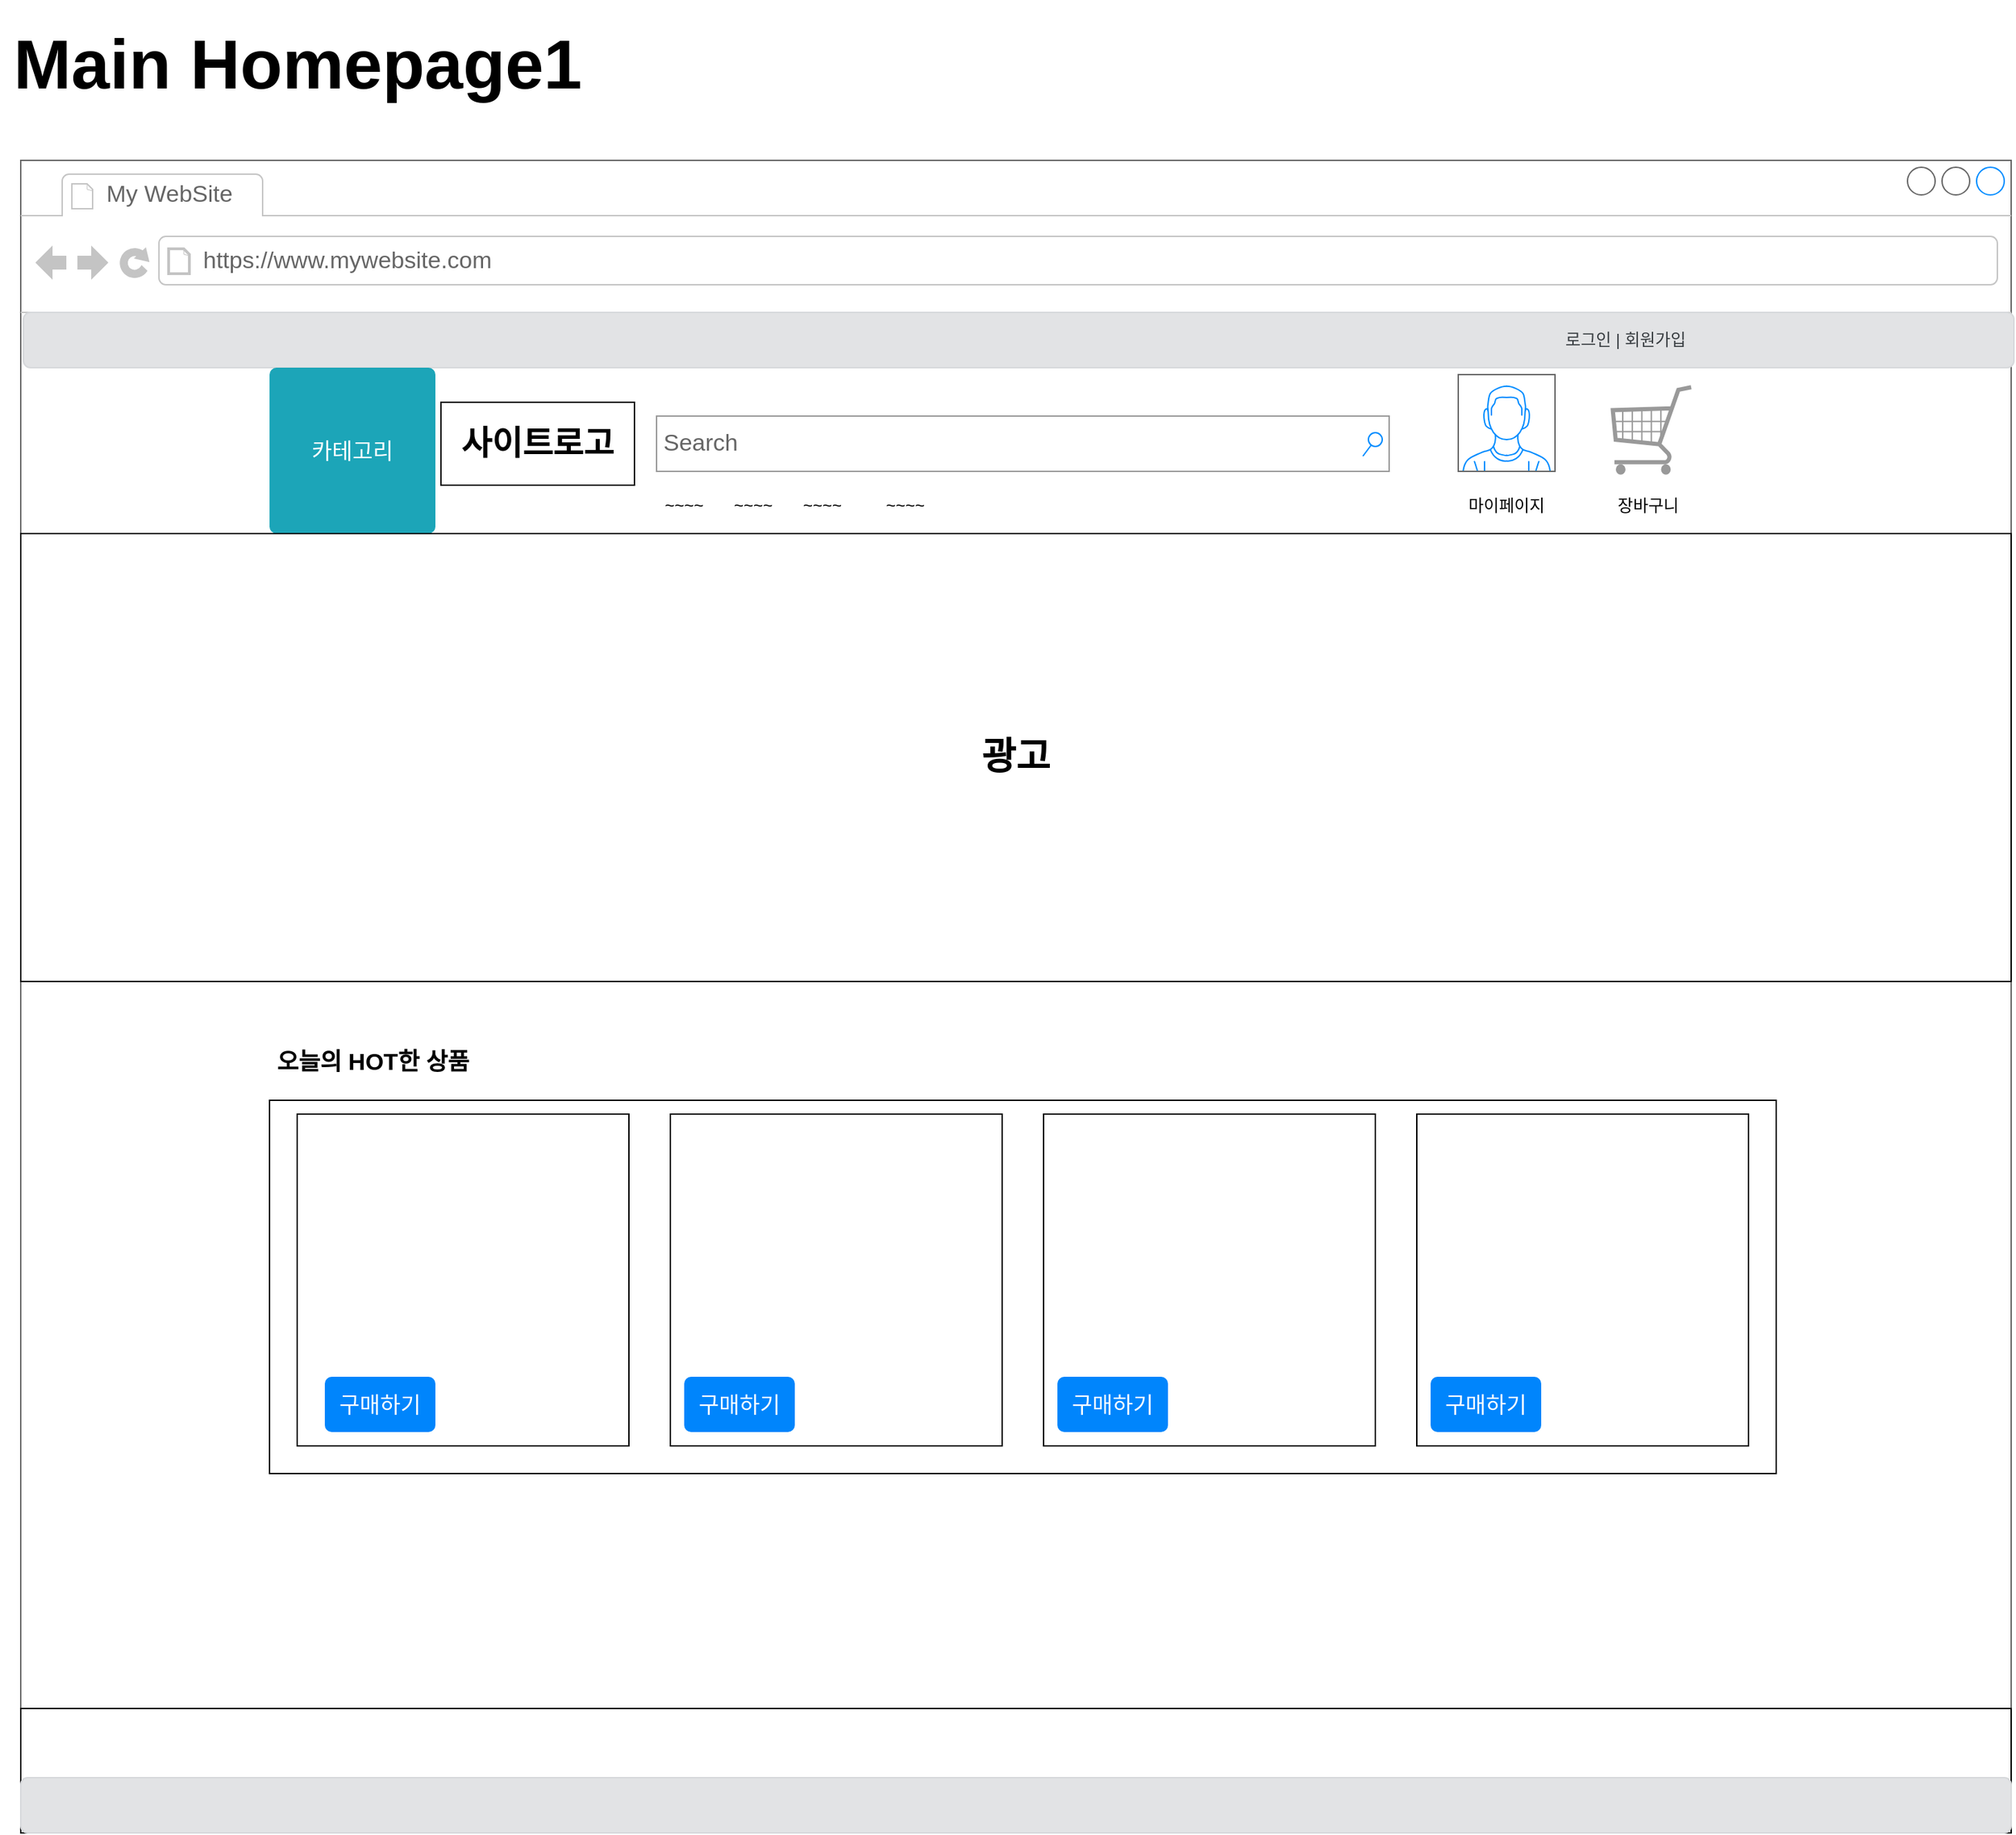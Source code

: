 <mxfile version="14.1.8" type="github"><diagram id="qB0sNi3eg7d9RXqyTc0w" name="페이지-1"><mxGraphModel dx="1422" dy="705" grid="1" gridSize="10" guides="1" tooltips="1" connect="1" arrows="1" fold="1" page="1" pageScale="1" pageWidth="827" pageHeight="1169" math="0" shadow="0"><root><mxCell id="0"/><mxCell id="1" parent="0"/><mxCell id="9d45E5E9wvySiTXaYXBf-1" value="" style="strokeWidth=1;shadow=0;dashed=0;align=center;html=1;shape=mxgraph.mockup.containers.browserWindow;rSize=0;strokeColor=#666666;strokeColor2=#008cff;strokeColor3=#c4c4c4;mainText=,;recursiveResize=0;" vertex="1" parent="1"><mxGeometry x="450" y="280" width="550" height="380" as="geometry"/></mxCell><mxCell id="9d45E5E9wvySiTXaYXBf-2" value="Page 1" style="strokeWidth=1;shadow=0;dashed=0;align=center;html=1;shape=mxgraph.mockup.containers.anchor;fontSize=17;fontColor=#666666;align=left;" vertex="1" parent="9d45E5E9wvySiTXaYXBf-1"><mxGeometry x="60" y="12" width="110" height="26" as="geometry"/></mxCell><mxCell id="9d45E5E9wvySiTXaYXBf-3" value="https://www.draw.io" style="strokeWidth=1;shadow=0;dashed=0;align=center;html=1;shape=mxgraph.mockup.containers.anchor;rSize=0;fontSize=17;fontColor=#666666;align=left;" vertex="1" parent="9d45E5E9wvySiTXaYXBf-1"><mxGeometry x="130" y="60" width="250" height="26" as="geometry"/></mxCell><mxCell id="9d45E5E9wvySiTXaYXBf-4" value="" style="strokeWidth=1;shadow=0;dashed=0;align=center;html=1;shape=mxgraph.mockup.containers.browserWindow;rSize=0;strokeColor=#666666;strokeColor2=#008cff;strokeColor3=#c4c4c4;mainText=,;recursiveResize=0;" vertex="1" parent="1"><mxGeometry x="40" y="140" width="1440" height="1210" as="geometry"/></mxCell><mxCell id="9d45E5E9wvySiTXaYXBf-5" value="My WebSite" style="strokeWidth=1;shadow=0;dashed=0;align=center;html=1;shape=mxgraph.mockup.containers.anchor;fontSize=17;fontColor=#666666;align=left;" vertex="1" parent="9d45E5E9wvySiTXaYXBf-4"><mxGeometry x="60" y="12" width="110" height="26" as="geometry"/></mxCell><mxCell id="9d45E5E9wvySiTXaYXBf-6" value="https://www.mywebsite.com" style="strokeWidth=1;shadow=0;dashed=0;align=center;html=1;shape=mxgraph.mockup.containers.anchor;rSize=0;fontSize=17;fontColor=#666666;align=left;" vertex="1" parent="9d45E5E9wvySiTXaYXBf-4"><mxGeometry x="130" y="60" width="250" height="26" as="geometry"/></mxCell><mxCell id="9d45E5E9wvySiTXaYXBf-7" value="Search" style="strokeWidth=1;shadow=0;dashed=0;align=center;html=1;shape=mxgraph.mockup.forms.searchBox;strokeColor=#999999;mainText=;strokeColor2=#008cff;fontColor=#666666;fontSize=17;align=left;spacingLeft=3;" vertex="1" parent="9d45E5E9wvySiTXaYXBf-4"><mxGeometry x="460" y="185" width="530" height="40" as="geometry"/></mxCell><mxCell id="9d45E5E9wvySiTXaYXBf-8" value="" style="verticalLabelPosition=bottom;shadow=0;dashed=0;align=center;html=1;verticalAlign=top;strokeWidth=1;shape=mxgraph.mockup.misc.shoppingCart;strokeColor=#999999;direction=east;" vertex="1" parent="9d45E5E9wvySiTXaYXBf-4"><mxGeometry x="1150" y="162.5" width="60" height="65" as="geometry"/></mxCell><mxCell id="9d45E5E9wvySiTXaYXBf-9" value="" style="verticalLabelPosition=bottom;shadow=0;dashed=0;align=center;html=1;verticalAlign=top;strokeWidth=1;shape=mxgraph.mockup.containers.userMale;strokeColor=#666666;strokeColor2=#008cff;" vertex="1" parent="9d45E5E9wvySiTXaYXBf-4"><mxGeometry x="1040" y="155" width="70" height="70" as="geometry"/></mxCell><mxCell id="9d45E5E9wvySiTXaYXBf-10" value="마이페이지" style="text;html=1;strokeColor=none;fillColor=none;align=center;verticalAlign=middle;whiteSpace=wrap;rounded=0;" vertex="1" parent="9d45E5E9wvySiTXaYXBf-4"><mxGeometry x="1040" y="240" width="70" height="20" as="geometry"/></mxCell><mxCell id="9d45E5E9wvySiTXaYXBf-11" value="장바구니" style="text;html=1;strokeColor=none;fillColor=none;align=center;verticalAlign=middle;whiteSpace=wrap;rounded=0;" vertex="1" parent="9d45E5E9wvySiTXaYXBf-4"><mxGeometry x="1150" y="240" width="55" height="20" as="geometry"/></mxCell><mxCell id="9d45E5E9wvySiTXaYXBf-12" value="&amp;nbsp; &amp;nbsp; &amp;nbsp; &amp;nbsp; &amp;nbsp; &amp;nbsp; &amp;nbsp; &amp;nbsp; &amp;nbsp; &amp;nbsp; &amp;nbsp; &amp;nbsp; &amp;nbsp; &amp;nbsp; &amp;nbsp; &amp;nbsp; &amp;nbsp; &amp;nbsp; &amp;nbsp; &amp;nbsp; &amp;nbsp; &amp;nbsp; &amp;nbsp; &amp;nbsp; &amp;nbsp; &amp;nbsp; &amp;nbsp; &amp;nbsp; &amp;nbsp; &amp;nbsp; &amp;nbsp; &amp;nbsp; &amp;nbsp; &amp;nbsp; &amp;nbsp; &amp;nbsp; &amp;nbsp; &amp;nbsp; &amp;nbsp; &amp;nbsp; &amp;nbsp; &amp;nbsp; &amp;nbsp; &amp;nbsp; &amp;nbsp; &amp;nbsp; &amp;nbsp; &amp;nbsp; &amp;nbsp; &amp;nbsp; &amp;nbsp; &amp;nbsp; &amp;nbsp; &amp;nbsp; &amp;nbsp; &amp;nbsp; &amp;nbsp; &amp;nbsp; &amp;nbsp; &amp;nbsp; &amp;nbsp; &amp;nbsp; &amp;nbsp; &amp;nbsp; &amp;nbsp; &amp;nbsp; &amp;nbsp; &amp;nbsp; &amp;nbsp; &amp;nbsp; &amp;nbsp; &amp;nbsp; &amp;nbsp; &amp;nbsp; &amp;nbsp; &amp;nbsp; &amp;nbsp; &amp;nbsp; &amp;nbsp; &amp;nbsp; &amp;nbsp; &amp;nbsp; &amp;nbsp; &amp;nbsp; &amp;nbsp; &amp;nbsp; &amp;nbsp; &amp;nbsp; &amp;nbsp; &amp;nbsp; &amp;nbsp; &amp;nbsp; &amp;nbsp; &amp;nbsp; &amp;nbsp; &amp;nbsp; &amp;nbsp; &amp;nbsp; &amp;nbsp; &amp;nbsp; &amp;nbsp; &amp;nbsp; &amp;nbsp; &amp;nbsp; &amp;nbsp; &amp;nbsp; &amp;nbsp; &amp;nbsp; &amp;nbsp; &amp;nbsp; &amp;nbsp; &amp;nbsp; &amp;nbsp; &amp;nbsp; &amp;nbsp; &amp;nbsp; &amp;nbsp; &amp;nbsp; &amp;nbsp; &amp;nbsp; &amp;nbsp; &amp;nbsp; &amp;nbsp; &amp;nbsp; &amp;nbsp; &amp;nbsp; &amp;nbsp; &amp;nbsp; &amp;nbsp; &amp;nbsp; &amp;nbsp; &amp;nbsp; &amp;nbsp; &amp;nbsp; &amp;nbsp; &amp;nbsp; &amp;nbsp; &amp;nbsp; &amp;nbsp; &amp;nbsp; &amp;nbsp; &amp;nbsp; &amp;nbsp; &amp;nbsp; &amp;nbsp; &amp;nbsp; &amp;nbsp; &amp;nbsp; &amp;nbsp; &amp;nbsp; &amp;nbsp; &amp;nbsp; &amp;nbsp; &amp;nbsp; &amp;nbsp; &amp;nbsp; &amp;nbsp; &amp;nbsp; &amp;nbsp; &amp;nbsp; &amp;nbsp; &amp;nbsp; &amp;nbsp; &amp;nbsp; &amp;nbsp; &amp;nbsp;로그인 | 회원가입&amp;nbsp; &amp;nbsp; &amp;nbsp; &amp;nbsp;&amp;nbsp;" style="html=1;shadow=0;dashed=0;shape=mxgraph.bootstrap.rrect;rSize=5;strokeColor=#D6D8DB;strokeWidth=1;fillColor=#E2E3E5;fontColor=#383D41;whiteSpace=wrap;align=left;verticalAlign=middle;spacingLeft=10;" vertex="1" parent="9d45E5E9wvySiTXaYXBf-4"><mxGeometry x="2" y="110" width="1440" height="40" as="geometry"/></mxCell><mxCell id="9d45E5E9wvySiTXaYXBf-13" value="카테고리" style="html=1;shadow=0;dashed=0;shape=mxgraph.bootstrap.rrect;rSize=5;strokeColor=none;strokeWidth=1;fillColor=#1CA5B8;fontColor=#FFFFFF;whiteSpace=wrap;align=center;verticalAlign=middle;spacingLeft=0;fontStyle=0;fontSize=16;spacing=5;" vertex="1" parent="9d45E5E9wvySiTXaYXBf-4"><mxGeometry x="180" y="150" width="120" height="120" as="geometry"/></mxCell><mxCell id="9d45E5E9wvySiTXaYXBf-14" value="&lt;h1&gt;사이트로고&lt;/h1&gt;" style="rounded=0;whiteSpace=wrap;html=1;" vertex="1" parent="9d45E5E9wvySiTXaYXBf-4"><mxGeometry x="304" y="175" width="140" height="60" as="geometry"/></mxCell><mxCell id="9d45E5E9wvySiTXaYXBf-15" value="&lt;h1 style=&quot;font-size: 27px&quot;&gt;광고&lt;/h1&gt;" style="rounded=0;whiteSpace=wrap;html=1;" vertex="1" parent="9d45E5E9wvySiTXaYXBf-4"><mxGeometry y="270" width="1440" height="324" as="geometry"/></mxCell><mxCell id="9d45E5E9wvySiTXaYXBf-16" value="~~~~" style="text;html=1;strokeColor=none;fillColor=none;align=center;verticalAlign=middle;whiteSpace=wrap;rounded=0;" vertex="1" parent="9d45E5E9wvySiTXaYXBf-4"><mxGeometry x="460" y="240" width="40" height="20" as="geometry"/></mxCell><mxCell id="9d45E5E9wvySiTXaYXBf-17" value="~~~~" style="text;html=1;strokeColor=none;fillColor=none;align=center;verticalAlign=middle;whiteSpace=wrap;rounded=0;" vertex="1" parent="9d45E5E9wvySiTXaYXBf-4"><mxGeometry x="510" y="240" width="40" height="20" as="geometry"/></mxCell><mxCell id="9d45E5E9wvySiTXaYXBf-18" value="~~~~" style="text;html=1;strokeColor=none;fillColor=none;align=center;verticalAlign=middle;whiteSpace=wrap;rounded=0;" vertex="1" parent="9d45E5E9wvySiTXaYXBf-4"><mxGeometry x="560" y="240" width="40" height="20" as="geometry"/></mxCell><mxCell id="9d45E5E9wvySiTXaYXBf-19" value="~~~~" style="text;html=1;strokeColor=none;fillColor=none;align=center;verticalAlign=middle;whiteSpace=wrap;rounded=0;" vertex="1" parent="9d45E5E9wvySiTXaYXBf-4"><mxGeometry x="620" y="240" width="40" height="20" as="geometry"/></mxCell><mxCell id="9d45E5E9wvySiTXaYXBf-20" value="&lt;h1&gt;&lt;font style=&quot;font-size: 17px&quot;&gt;오늘의 HOT한 상품&lt;/font&gt;&lt;/h1&gt;" style="text;html=1;strokeColor=none;fillColor=none;align=center;verticalAlign=middle;whiteSpace=wrap;rounded=0;" vertex="1" parent="9d45E5E9wvySiTXaYXBf-4"><mxGeometry x="180" y="640" width="150" height="20" as="geometry"/></mxCell><mxCell id="9d45E5E9wvySiTXaYXBf-21" value="" style="rounded=0;whiteSpace=wrap;html=1;" vertex="1" parent="9d45E5E9wvySiTXaYXBf-4"><mxGeometry x="180" y="680" width="1090" height="270" as="geometry"/></mxCell><mxCell id="9d45E5E9wvySiTXaYXBf-22" value="" style="whiteSpace=wrap;html=1;aspect=fixed;" vertex="1" parent="9d45E5E9wvySiTXaYXBf-4"><mxGeometry x="200" y="690" width="240" height="240" as="geometry"/></mxCell><mxCell id="9d45E5E9wvySiTXaYXBf-23" value="" style="whiteSpace=wrap;html=1;aspect=fixed;" vertex="1" parent="9d45E5E9wvySiTXaYXBf-4"><mxGeometry x="470" y="690" width="240" height="240" as="geometry"/></mxCell><mxCell id="9d45E5E9wvySiTXaYXBf-24" value="" style="whiteSpace=wrap;html=1;aspect=fixed;" vertex="1" parent="9d45E5E9wvySiTXaYXBf-4"><mxGeometry x="740" y="690" width="240" height="240" as="geometry"/></mxCell><mxCell id="9d45E5E9wvySiTXaYXBf-25" value="" style="whiteSpace=wrap;html=1;aspect=fixed;" vertex="1" parent="9d45E5E9wvySiTXaYXBf-4"><mxGeometry x="1010" y="690" width="240" height="240" as="geometry"/></mxCell><mxCell id="9d45E5E9wvySiTXaYXBf-26" value="구매하기" style="html=1;shadow=0;dashed=0;shape=mxgraph.bootstrap.rrect;rSize=5;strokeColor=none;strokeWidth=1;fillColor=#0085FC;fontColor=#FFFFFF;whiteSpace=wrap;align=center;verticalAlign=middle;spacingLeft=0;fontStyle=0;fontSize=16;spacing=5;" vertex="1" parent="9d45E5E9wvySiTXaYXBf-4"><mxGeometry x="220" y="880" width="80" height="40" as="geometry"/></mxCell><mxCell id="9d45E5E9wvySiTXaYXBf-27" value="구매하기" style="html=1;shadow=0;dashed=0;shape=mxgraph.bootstrap.rrect;rSize=5;strokeColor=none;strokeWidth=1;fillColor=#0085FC;fontColor=#FFFFFF;whiteSpace=wrap;align=center;verticalAlign=middle;spacingLeft=0;fontStyle=0;fontSize=16;spacing=5;" vertex="1" parent="9d45E5E9wvySiTXaYXBf-4"><mxGeometry x="480" y="880" width="80" height="40" as="geometry"/></mxCell><mxCell id="9d45E5E9wvySiTXaYXBf-28" value="구매하기" style="html=1;shadow=0;dashed=0;shape=mxgraph.bootstrap.rrect;rSize=5;strokeColor=none;strokeWidth=1;fillColor=#0085FC;fontColor=#FFFFFF;whiteSpace=wrap;align=center;verticalAlign=middle;spacingLeft=0;fontStyle=0;fontSize=16;spacing=5;" vertex="1" parent="9d45E5E9wvySiTXaYXBf-4"><mxGeometry x="750" y="880" width="80" height="40" as="geometry"/></mxCell><mxCell id="9d45E5E9wvySiTXaYXBf-29" value="구매하기" style="html=1;shadow=0;dashed=0;shape=mxgraph.bootstrap.rrect;rSize=5;strokeColor=none;strokeWidth=1;fillColor=#0085FC;fontColor=#FFFFFF;whiteSpace=wrap;align=center;verticalAlign=middle;spacingLeft=0;fontStyle=0;fontSize=16;spacing=5;" vertex="1" parent="9d45E5E9wvySiTXaYXBf-4"><mxGeometry x="1020" y="880" width="80" height="40" as="geometry"/></mxCell><mxCell id="9d45E5E9wvySiTXaYXBf-30" value="" style="rounded=0;whiteSpace=wrap;html=1;" vertex="1" parent="9d45E5E9wvySiTXaYXBf-4"><mxGeometry y="1120" width="1440" height="90" as="geometry"/></mxCell><mxCell id="9d45E5E9wvySiTXaYXBf-31" value="" style="html=1;shadow=0;dashed=0;shape=mxgraph.bootstrap.rrect;rSize=5;strokeColor=#D6D8DB;strokeWidth=1;fillColor=#E2E3E5;fontColor=#383D41;whiteSpace=wrap;align=left;verticalAlign=middle;spacingLeft=10;" vertex="1" parent="9d45E5E9wvySiTXaYXBf-4"><mxGeometry y="1170" width="1440" height="40" as="geometry"/></mxCell><mxCell id="9d45E5E9wvySiTXaYXBf-32" value="&lt;h1&gt;&lt;span style=&quot;font-size: 50px&quot;&gt;Main Homepage1&lt;/span&gt;&lt;/h1&gt;" style="text;html=1;align=center;verticalAlign=middle;resizable=0;points=[];autosize=1;" vertex="1" parent="1"><mxGeometry x="25" y="40" width="430" height="60" as="geometry"/></mxCell></root></mxGraphModel></diagram></mxfile>